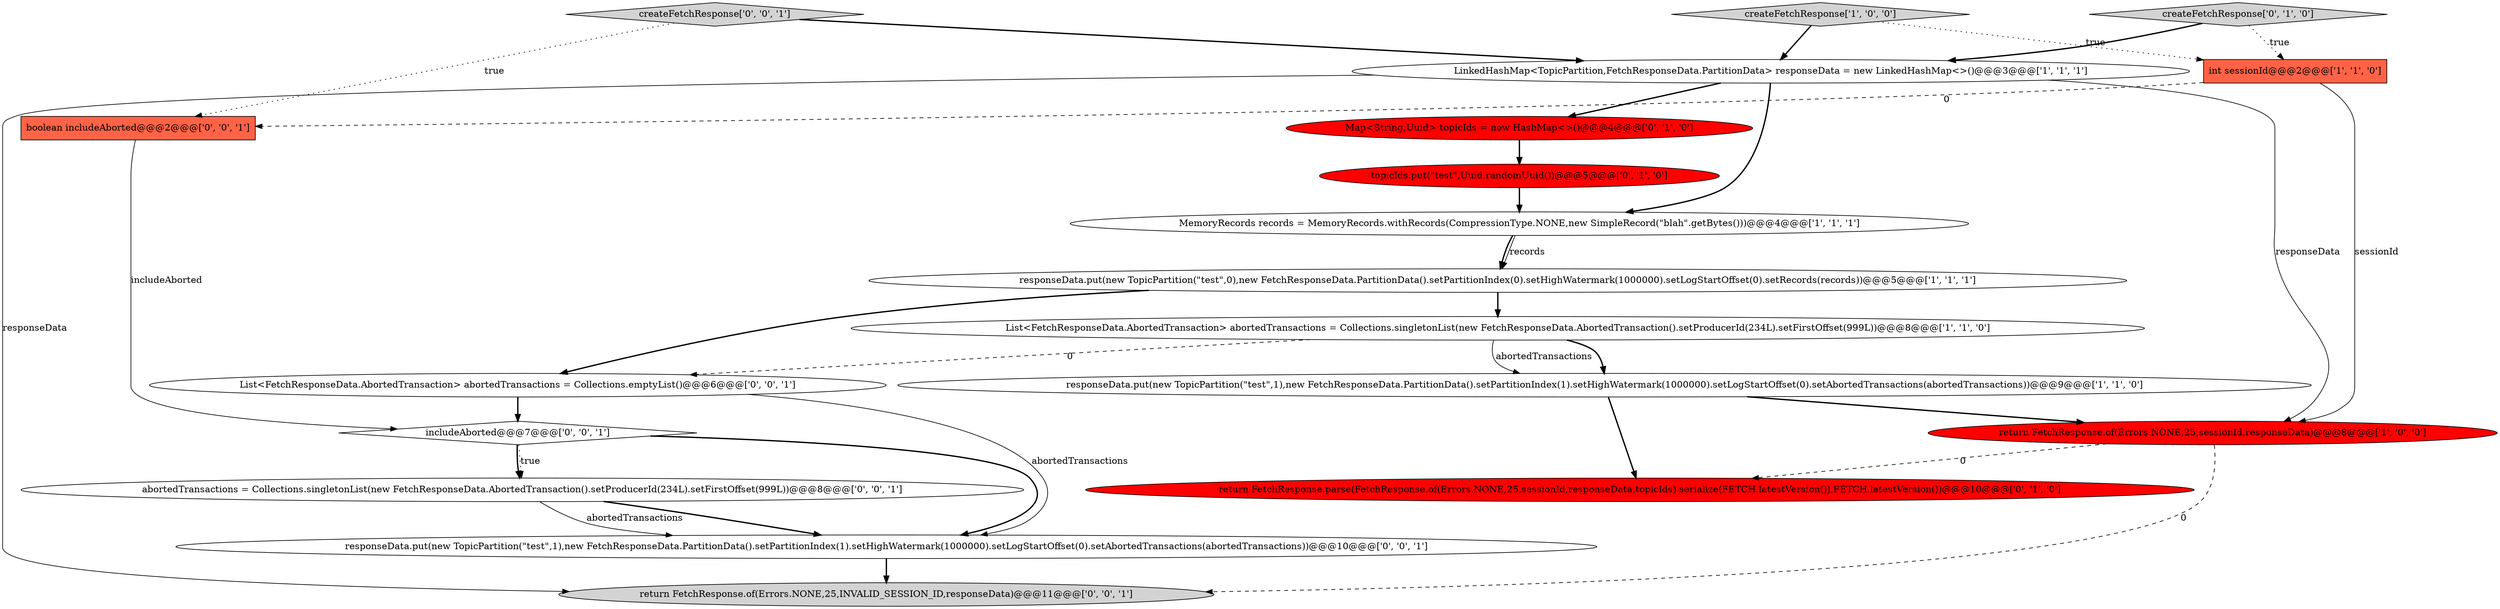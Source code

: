 digraph {
3 [style = filled, label = "return FetchResponse.of(Errors.NONE,25,sessionId,responseData)@@@8@@@['1', '0', '0']", fillcolor = red, shape = ellipse image = "AAA1AAABBB1BBB"];
16 [style = filled, label = "includeAborted@@@7@@@['0', '0', '1']", fillcolor = white, shape = diamond image = "AAA0AAABBB3BBB"];
7 [style = filled, label = "int sessionId@@@2@@@['1', '1', '0']", fillcolor = tomato, shape = box image = "AAA0AAABBB1BBB"];
8 [style = filled, label = "return FetchResponse.parse(FetchResponse.of(Errors.NONE,25,sessionId,responseData,topicIds).serialize(FETCH.latestVersion()),FETCH.latestVersion())@@@10@@@['0', '1', '0']", fillcolor = red, shape = ellipse image = "AAA1AAABBB2BBB"];
10 [style = filled, label = "createFetchResponse['0', '1', '0']", fillcolor = lightgray, shape = diamond image = "AAA0AAABBB2BBB"];
17 [style = filled, label = "return FetchResponse.of(Errors.NONE,25,INVALID_SESSION_ID,responseData)@@@11@@@['0', '0', '1']", fillcolor = lightgray, shape = ellipse image = "AAA0AAABBB3BBB"];
18 [style = filled, label = "List<FetchResponseData.AbortedTransaction> abortedTransactions = Collections.emptyList()@@@6@@@['0', '0', '1']", fillcolor = white, shape = ellipse image = "AAA0AAABBB3BBB"];
12 [style = filled, label = "boolean includeAborted@@@2@@@['0', '0', '1']", fillcolor = tomato, shape = box image = "AAA0AAABBB3BBB"];
4 [style = filled, label = "createFetchResponse['1', '0', '0']", fillcolor = lightgray, shape = diamond image = "AAA0AAABBB1BBB"];
0 [style = filled, label = "responseData.put(new TopicPartition(\"test\",0),new FetchResponseData.PartitionData().setPartitionIndex(0).setHighWatermark(1000000).setLogStartOffset(0).setRecords(records))@@@5@@@['1', '1', '1']", fillcolor = white, shape = ellipse image = "AAA0AAABBB1BBB"];
6 [style = filled, label = "responseData.put(new TopicPartition(\"test\",1),new FetchResponseData.PartitionData().setPartitionIndex(1).setHighWatermark(1000000).setLogStartOffset(0).setAbortedTransactions(abortedTransactions))@@@9@@@['1', '1', '0']", fillcolor = white, shape = ellipse image = "AAA0AAABBB1BBB"];
5 [style = filled, label = "List<FetchResponseData.AbortedTransaction> abortedTransactions = Collections.singletonList(new FetchResponseData.AbortedTransaction().setProducerId(234L).setFirstOffset(999L))@@@8@@@['1', '1', '0']", fillcolor = white, shape = ellipse image = "AAA0AAABBB1BBB"];
15 [style = filled, label = "responseData.put(new TopicPartition(\"test\",1),new FetchResponseData.PartitionData().setPartitionIndex(1).setHighWatermark(1000000).setLogStartOffset(0).setAbortedTransactions(abortedTransactions))@@@10@@@['0', '0', '1']", fillcolor = white, shape = ellipse image = "AAA0AAABBB3BBB"];
11 [style = filled, label = "Map<String,Uuid> topicIds = new HashMap<>()@@@4@@@['0', '1', '0']", fillcolor = red, shape = ellipse image = "AAA1AAABBB2BBB"];
1 [style = filled, label = "LinkedHashMap<TopicPartition,FetchResponseData.PartitionData> responseData = new LinkedHashMap<>()@@@3@@@['1', '1', '1']", fillcolor = white, shape = ellipse image = "AAA0AAABBB1BBB"];
9 [style = filled, label = "topicIds.put(\"test\",Uuid.randomUuid())@@@5@@@['0', '1', '0']", fillcolor = red, shape = ellipse image = "AAA1AAABBB2BBB"];
2 [style = filled, label = "MemoryRecords records = MemoryRecords.withRecords(CompressionType.NONE,new SimpleRecord(\"blah\".getBytes()))@@@4@@@['1', '1', '1']", fillcolor = white, shape = ellipse image = "AAA0AAABBB1BBB"];
14 [style = filled, label = "abortedTransactions = Collections.singletonList(new FetchResponseData.AbortedTransaction().setProducerId(234L).setFirstOffset(999L))@@@8@@@['0', '0', '1']", fillcolor = white, shape = ellipse image = "AAA0AAABBB3BBB"];
13 [style = filled, label = "createFetchResponse['0', '0', '1']", fillcolor = lightgray, shape = diamond image = "AAA0AAABBB3BBB"];
2->0 [style = solid, label="records"];
6->3 [style = bold, label=""];
16->15 [style = bold, label=""];
3->17 [style = dashed, label="0"];
13->12 [style = dotted, label="true"];
9->2 [style = bold, label=""];
4->7 [style = dotted, label="true"];
12->16 [style = solid, label="includeAborted"];
5->18 [style = dashed, label="0"];
11->9 [style = bold, label=""];
13->1 [style = bold, label=""];
18->15 [style = solid, label="abortedTransactions"];
1->11 [style = bold, label=""];
15->17 [style = bold, label=""];
2->0 [style = bold, label=""];
5->6 [style = bold, label=""];
7->3 [style = solid, label="sessionId"];
6->8 [style = bold, label=""];
16->14 [style = dotted, label="true"];
1->3 [style = solid, label="responseData"];
7->12 [style = dashed, label="0"];
5->6 [style = solid, label="abortedTransactions"];
3->8 [style = dashed, label="0"];
16->14 [style = bold, label=""];
0->18 [style = bold, label=""];
14->15 [style = bold, label=""];
1->2 [style = bold, label=""];
4->1 [style = bold, label=""];
1->17 [style = solid, label="responseData"];
10->1 [style = bold, label=""];
14->15 [style = solid, label="abortedTransactions"];
10->7 [style = dotted, label="true"];
0->5 [style = bold, label=""];
18->16 [style = bold, label=""];
}
